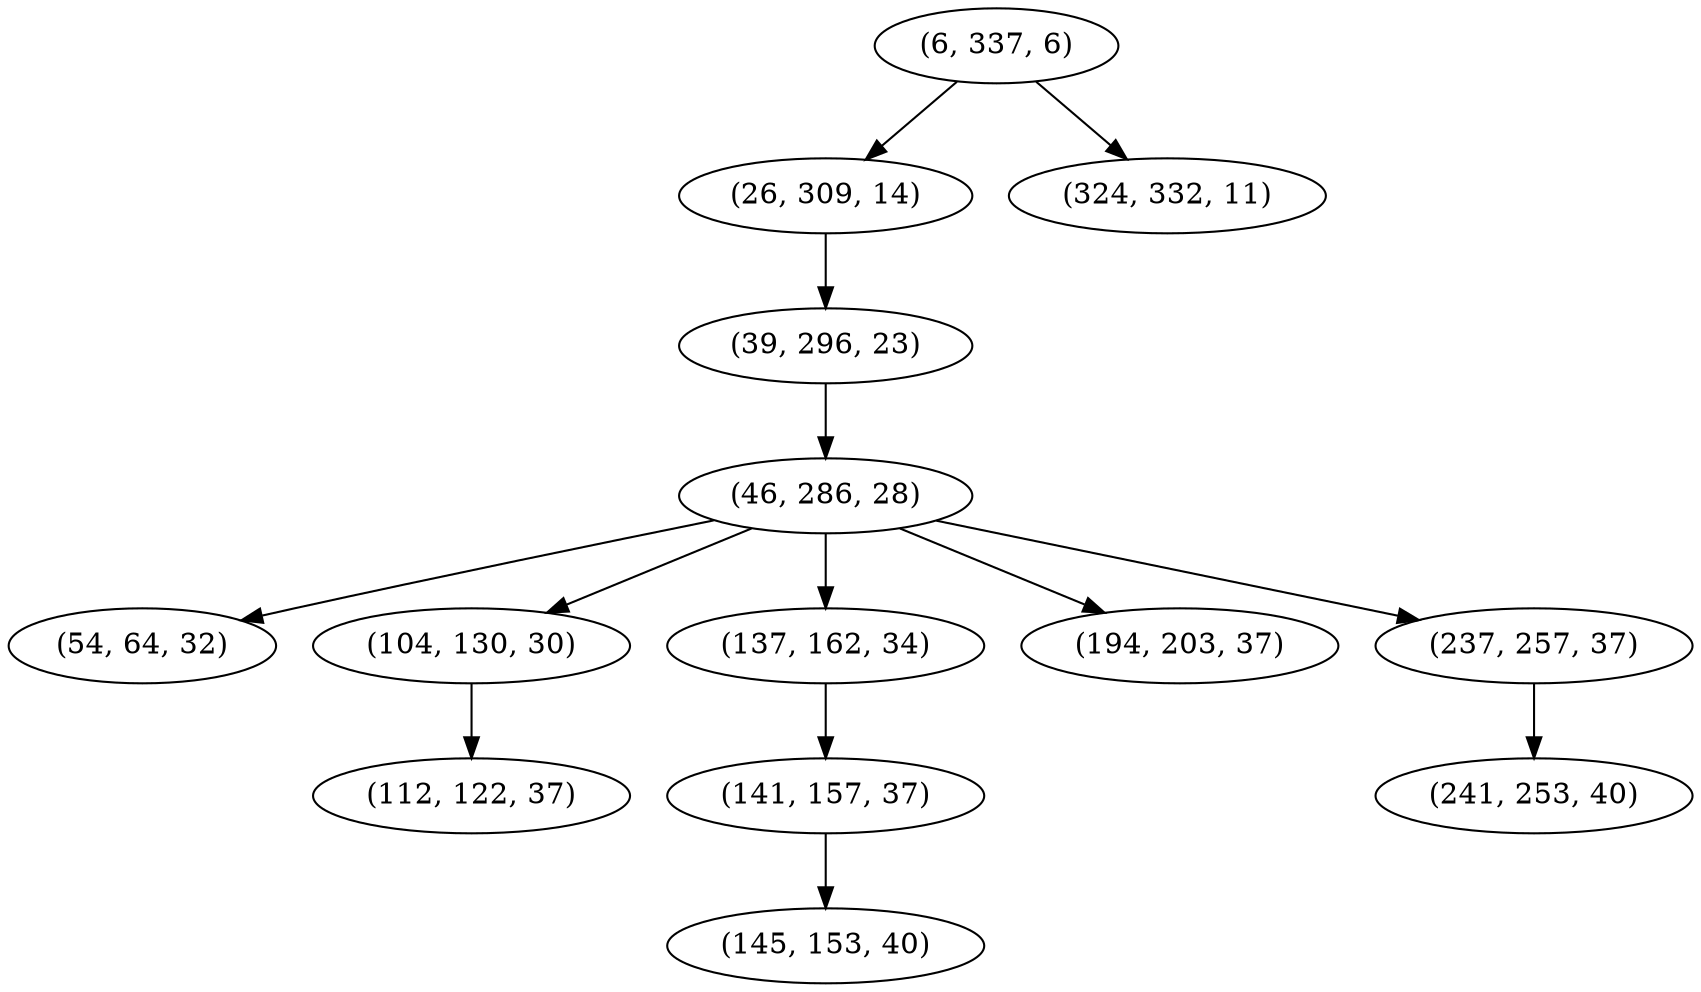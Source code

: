 digraph tree {
    "(6, 337, 6)";
    "(26, 309, 14)";
    "(39, 296, 23)";
    "(46, 286, 28)";
    "(54, 64, 32)";
    "(104, 130, 30)";
    "(112, 122, 37)";
    "(137, 162, 34)";
    "(141, 157, 37)";
    "(145, 153, 40)";
    "(194, 203, 37)";
    "(237, 257, 37)";
    "(241, 253, 40)";
    "(324, 332, 11)";
    "(6, 337, 6)" -> "(26, 309, 14)";
    "(6, 337, 6)" -> "(324, 332, 11)";
    "(26, 309, 14)" -> "(39, 296, 23)";
    "(39, 296, 23)" -> "(46, 286, 28)";
    "(46, 286, 28)" -> "(54, 64, 32)";
    "(46, 286, 28)" -> "(104, 130, 30)";
    "(46, 286, 28)" -> "(137, 162, 34)";
    "(46, 286, 28)" -> "(194, 203, 37)";
    "(46, 286, 28)" -> "(237, 257, 37)";
    "(104, 130, 30)" -> "(112, 122, 37)";
    "(137, 162, 34)" -> "(141, 157, 37)";
    "(141, 157, 37)" -> "(145, 153, 40)";
    "(237, 257, 37)" -> "(241, 253, 40)";
}
